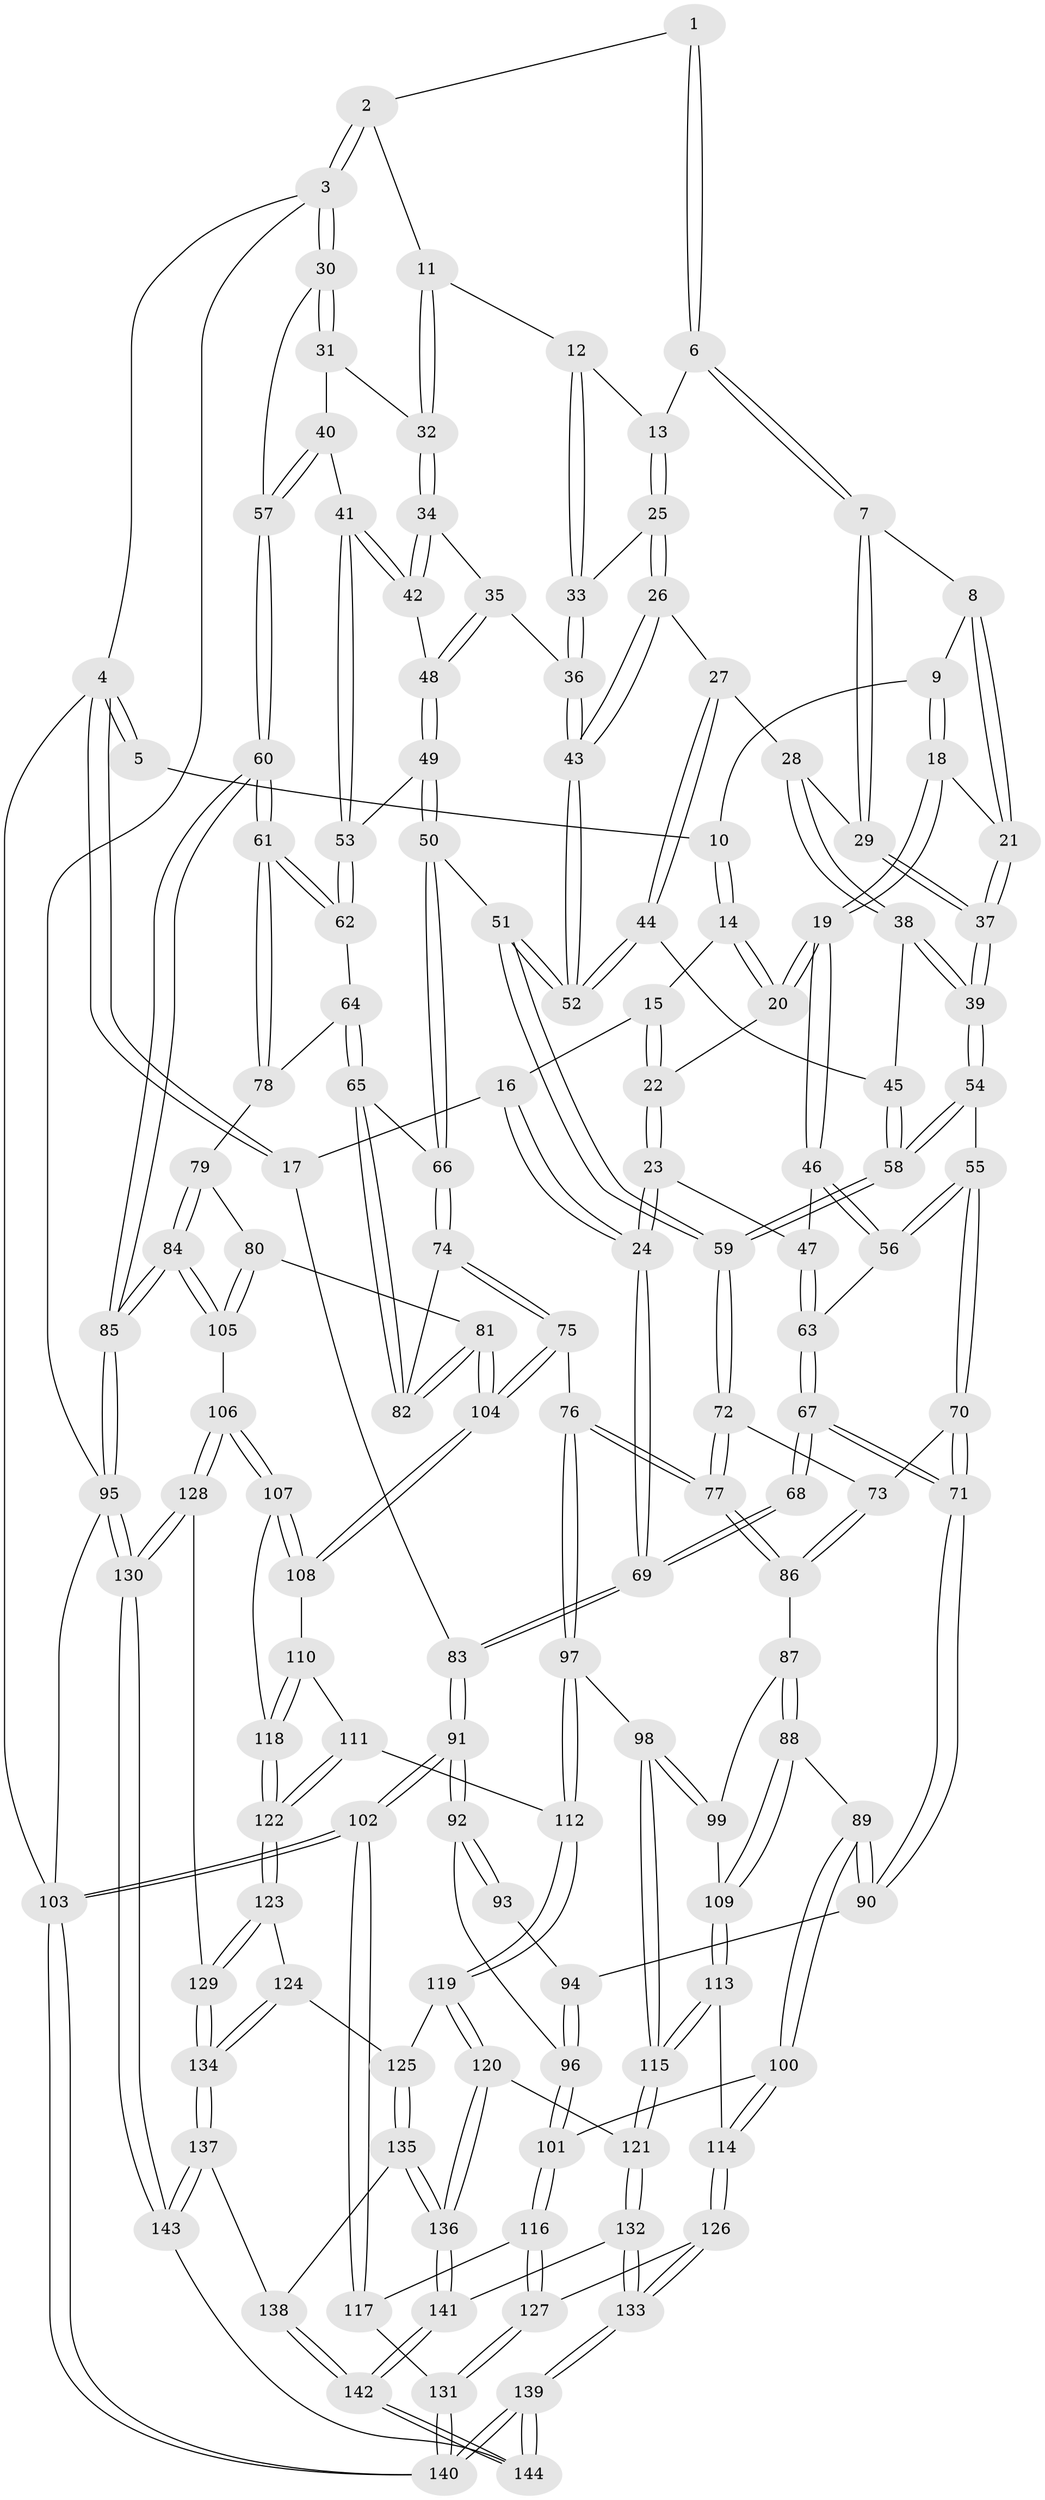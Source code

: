 // Generated by graph-tools (version 1.1) at 2025/38/03/09/25 02:38:31]
// undirected, 144 vertices, 357 edges
graph export_dot {
graph [start="1"]
  node [color=gray90,style=filled];
  1 [pos="+0.6176120194291442+0"];
  2 [pos="+0.8955822371190234+0"];
  3 [pos="+1+0"];
  4 [pos="+0+0"];
  5 [pos="+0.22475642917344074+0"];
  6 [pos="+0.6092998167707171+0"];
  7 [pos="+0.5176839872786225+0.0632715438313579"];
  8 [pos="+0.4116164532911783+0.05109276961772722"];
  9 [pos="+0.27985616917732403+0"];
  10 [pos="+0.23584500982248535+0"];
  11 [pos="+0.8829235130279676+0.06189732133004299"];
  12 [pos="+0.7541929475647934+0.10009210519988743"];
  13 [pos="+0.6115336961755249+0"];
  14 [pos="+0.17694261802664293+0.0264893020542934"];
  15 [pos="+0.11173557482883908+0.07211239426330886"];
  16 [pos="+0.0823208088811289+0.07892336584671375"];
  17 [pos="+0+0"];
  18 [pos="+0.3327226518593854+0.16769212408844963"];
  19 [pos="+0.2628448066615315+0.19702969166466855"];
  20 [pos="+0.18966790638258285+0.13727817160222636"];
  21 [pos="+0.3445246548906415+0.17213077744009886"];
  22 [pos="+0.11226693462890665+0.18564107509826147"];
  23 [pos="+0.04800810178243924+0.2663593301147763"];
  24 [pos="+0+0.2921104355978543"];
  25 [pos="+0.6546124755650159+0.1675108848631485"];
  26 [pos="+0.6428127885920796+0.18822160763732437"];
  27 [pos="+0.6134187297190171+0.18702366426501013"];
  28 [pos="+0.5606977335356116+0.1550577430949255"];
  29 [pos="+0.5148325575379219+0.07684578795681794"];
  30 [pos="+1+0.04868637845929334"];
  31 [pos="+0.9384196303719418+0.11773141856237451"];
  32 [pos="+0.9123182498286553+0.11536327501029636"];
  33 [pos="+0.7497000506915672+0.13443169021839244"];
  34 [pos="+0.9078147501217178+0.1258932358306727"];
  35 [pos="+0.8227384018587972+0.1943835802359437"];
  36 [pos="+0.7681778094547307+0.1703741427189863"];
  37 [pos="+0.4014784796154677+0.2030178088763702"];
  38 [pos="+0.5216807291553467+0.2265002246266776"];
  39 [pos="+0.4058307925564231+0.21340794145089995"];
  40 [pos="+1+0.23445525065099437"];
  41 [pos="+0.936133328559815+0.2542943552584324"];
  42 [pos="+0.927229753136797+0.22794534368022532"];
  43 [pos="+0.6922626375147884+0.2832747013736353"];
  44 [pos="+0.5598628984251961+0.2542449105792245"];
  45 [pos="+0.5536456611071572+0.2568854820140611"];
  46 [pos="+0.2386275396206388+0.23814367680317614"];
  47 [pos="+0.18323789378828115+0.27515509495402374"];
  48 [pos="+0.8254655543690226+0.21192739041096198"];
  49 [pos="+0.826581678453709+0.24652984699276204"];
  50 [pos="+0.7089490750245232+0.32809178225775953"];
  51 [pos="+0.7034417839576887+0.3246552493741721"];
  52 [pos="+0.6927291495159721+0.2893076265321511"];
  53 [pos="+0.9070093698247532+0.3061144186661444"];
  54 [pos="+0.40835086286893885+0.3115091053930808"];
  55 [pos="+0.3719819225136113+0.3421231337683763"];
  56 [pos="+0.3027681780316358+0.3177050318636138"];
  57 [pos="+1+0.2580938118377374"];
  58 [pos="+0.5283989348505798+0.3713375202045262"];
  59 [pos="+0.5422376607272984+0.38833322681388416"];
  60 [pos="+1+0.3794349862265926"];
  61 [pos="+1+0.37546381977827836"];
  62 [pos="+0.9072895151361868+0.309866009377004"];
  63 [pos="+0.2216195551585919+0.3576932831251336"];
  64 [pos="+0.878522006057542+0.37454698233530925"];
  65 [pos="+0.8209564806389331+0.40598305276820906"];
  66 [pos="+0.7643655945884571+0.4036340479902715"];
  67 [pos="+0.21995099007041863+0.4541264914531436"];
  68 [pos="+0.10149814373240372+0.43189447318240937"];
  69 [pos="+0+0.3066582366305376"];
  70 [pos="+0.3404484559445032+0.42317855761077705"];
  71 [pos="+0.2255019138978921+0.45887770556772356"];
  72 [pos="+0.5410567051870561+0.4096956317805477"];
  73 [pos="+0.3731675789816675+0.45896458099584514"];
  74 [pos="+0.7059267929215853+0.5226603762473897"];
  75 [pos="+0.6995019298060875+0.5323852280866576"];
  76 [pos="+0.5663906004801931+0.5362792525574094"];
  77 [pos="+0.559738598763458+0.5223993153283245"];
  78 [pos="+0.9370108739019837+0.41205307928211166"];
  79 [pos="+0.9422214221906197+0.4357812657309174"];
  80 [pos="+0.9108983796277952+0.5588083419290426"];
  81 [pos="+0.9097666089749227+0.5583706446707134"];
  82 [pos="+0.8824811182223578+0.5245818153703237"];
  83 [pos="+0+0.30806180012694356"];
  84 [pos="+1+0.6244685603849456"];
  85 [pos="+1+0.6296182178390893"];
  86 [pos="+0.38551880318252124+0.4883352364999884"];
  87 [pos="+0.3781627787493506+0.5246525781414603"];
  88 [pos="+0.26404994651215186+0.580894033986718"];
  89 [pos="+0.24441111925819944+0.5771395599957104"];
  90 [pos="+0.22930912717685997+0.5133455128920895"];
  91 [pos="+0+0.5566313809176605"];
  92 [pos="+0.038777878960232354+0.6010993405839445"];
  93 [pos="+0.09647844197196705+0.46599493982169987"];
  94 [pos="+0.12061142914929614+0.5465951688864207"];
  95 [pos="+1+1"];
  96 [pos="+0.08429028079927332+0.6271819563656698"];
  97 [pos="+0.5343985707351437+0.6052099834639675"];
  98 [pos="+0.5072268960521021+0.6158491044293334"];
  99 [pos="+0.4183965806479011+0.6016049154868391"];
  100 [pos="+0.21642577826950224+0.616090882591124"];
  101 [pos="+0.13331316718008324+0.6761180080365139"];
  102 [pos="+0+0.9486462077163683"];
  103 [pos="+0+1"];
  104 [pos="+0.7488109120845866+0.6099000082630629"];
  105 [pos="+0.9998118228956995+0.6236770342955984"];
  106 [pos="+0.8671627875153572+0.7289745037096722"];
  107 [pos="+0.8278069225307176+0.7096522196299311"];
  108 [pos="+0.7491254440378228+0.617555848398208"];
  109 [pos="+0.3535104887704032+0.6372404730945063"];
  110 [pos="+0.7078493289943008+0.6681207258634575"];
  111 [pos="+0.6224156233354223+0.6870440168516906"];
  112 [pos="+0.5829576503137028+0.6861603460139334"];
  113 [pos="+0.35054225903735275+0.7659181374866184"];
  114 [pos="+0.34039716621856875+0.7686081049071098"];
  115 [pos="+0.4084336562002656+0.7814952263149216"];
  116 [pos="+0.1330812435192151+0.6789226374994867"];
  117 [pos="+0.053375327931453664+0.7676899018828542"];
  118 [pos="+0.7128154128415438+0.7654414523391535"];
  119 [pos="+0.5765590746917798+0.7890182821732863"];
  120 [pos="+0.4655965866009636+0.8136618011360498"];
  121 [pos="+0.432149628550283+0.8057381042057742"];
  122 [pos="+0.7093681955939312+0.7719995934383734"];
  123 [pos="+0.7071623736128063+0.7799924784691389"];
  124 [pos="+0.6217358382882505+0.8145439714394778"];
  125 [pos="+0.6074311089059728+0.8148408968916009"];
  126 [pos="+0.2810695156235346+0.803776248926202"];
  127 [pos="+0.2257208566853684+0.7885645225074656"];
  128 [pos="+0.8650702186917889+0.8452651720147849"];
  129 [pos="+0.7754800488372741+0.8476660148493276"];
  130 [pos="+1+1"];
  131 [pos="+0.14276149216101822+0.8606876033574488"];
  132 [pos="+0.39790286515511064+0.9316188559913331"];
  133 [pos="+0.27261617683180694+1"];
  134 [pos="+0.7177154182981327+0.9087484620244745"];
  135 [pos="+0.5985883435071135+0.8773372487166335"];
  136 [pos="+0.5192478870821546+0.9300097202785894"];
  137 [pos="+0.7148279287656133+0.9191713168317037"];
  138 [pos="+0.6178202593997769+0.9123820222442047"];
  139 [pos="+0.137413478986522+1"];
  140 [pos="+0.07576132818393365+1"];
  141 [pos="+0.5102432594797208+0.971608576637537"];
  142 [pos="+0.5964010769150565+1"];
  143 [pos="+0.7509995424396728+1"];
  144 [pos="+0.596823420610664+1"];
  1 -- 2;
  1 -- 6;
  1 -- 6;
  2 -- 3;
  2 -- 3;
  2 -- 11;
  3 -- 4;
  3 -- 30;
  3 -- 30;
  3 -- 95;
  4 -- 5;
  4 -- 5;
  4 -- 17;
  4 -- 17;
  4 -- 103;
  5 -- 10;
  6 -- 7;
  6 -- 7;
  6 -- 13;
  7 -- 8;
  7 -- 29;
  7 -- 29;
  8 -- 9;
  8 -- 21;
  8 -- 21;
  9 -- 10;
  9 -- 18;
  9 -- 18;
  10 -- 14;
  10 -- 14;
  11 -- 12;
  11 -- 32;
  11 -- 32;
  12 -- 13;
  12 -- 33;
  12 -- 33;
  13 -- 25;
  13 -- 25;
  14 -- 15;
  14 -- 20;
  14 -- 20;
  15 -- 16;
  15 -- 22;
  15 -- 22;
  16 -- 17;
  16 -- 24;
  16 -- 24;
  17 -- 83;
  18 -- 19;
  18 -- 19;
  18 -- 21;
  19 -- 20;
  19 -- 20;
  19 -- 46;
  19 -- 46;
  20 -- 22;
  21 -- 37;
  21 -- 37;
  22 -- 23;
  22 -- 23;
  23 -- 24;
  23 -- 24;
  23 -- 47;
  24 -- 69;
  24 -- 69;
  25 -- 26;
  25 -- 26;
  25 -- 33;
  26 -- 27;
  26 -- 43;
  26 -- 43;
  27 -- 28;
  27 -- 44;
  27 -- 44;
  28 -- 29;
  28 -- 38;
  28 -- 38;
  29 -- 37;
  29 -- 37;
  30 -- 31;
  30 -- 31;
  30 -- 57;
  31 -- 32;
  31 -- 40;
  32 -- 34;
  32 -- 34;
  33 -- 36;
  33 -- 36;
  34 -- 35;
  34 -- 42;
  34 -- 42;
  35 -- 36;
  35 -- 48;
  35 -- 48;
  36 -- 43;
  36 -- 43;
  37 -- 39;
  37 -- 39;
  38 -- 39;
  38 -- 39;
  38 -- 45;
  39 -- 54;
  39 -- 54;
  40 -- 41;
  40 -- 57;
  40 -- 57;
  41 -- 42;
  41 -- 42;
  41 -- 53;
  41 -- 53;
  42 -- 48;
  43 -- 52;
  43 -- 52;
  44 -- 45;
  44 -- 52;
  44 -- 52;
  45 -- 58;
  45 -- 58;
  46 -- 47;
  46 -- 56;
  46 -- 56;
  47 -- 63;
  47 -- 63;
  48 -- 49;
  48 -- 49;
  49 -- 50;
  49 -- 50;
  49 -- 53;
  50 -- 51;
  50 -- 66;
  50 -- 66;
  51 -- 52;
  51 -- 52;
  51 -- 59;
  51 -- 59;
  53 -- 62;
  53 -- 62;
  54 -- 55;
  54 -- 58;
  54 -- 58;
  55 -- 56;
  55 -- 56;
  55 -- 70;
  55 -- 70;
  56 -- 63;
  57 -- 60;
  57 -- 60;
  58 -- 59;
  58 -- 59;
  59 -- 72;
  59 -- 72;
  60 -- 61;
  60 -- 61;
  60 -- 85;
  60 -- 85;
  61 -- 62;
  61 -- 62;
  61 -- 78;
  61 -- 78;
  62 -- 64;
  63 -- 67;
  63 -- 67;
  64 -- 65;
  64 -- 65;
  64 -- 78;
  65 -- 66;
  65 -- 82;
  65 -- 82;
  66 -- 74;
  66 -- 74;
  67 -- 68;
  67 -- 68;
  67 -- 71;
  67 -- 71;
  68 -- 69;
  68 -- 69;
  69 -- 83;
  69 -- 83;
  70 -- 71;
  70 -- 71;
  70 -- 73;
  71 -- 90;
  71 -- 90;
  72 -- 73;
  72 -- 77;
  72 -- 77;
  73 -- 86;
  73 -- 86;
  74 -- 75;
  74 -- 75;
  74 -- 82;
  75 -- 76;
  75 -- 104;
  75 -- 104;
  76 -- 77;
  76 -- 77;
  76 -- 97;
  76 -- 97;
  77 -- 86;
  77 -- 86;
  78 -- 79;
  79 -- 80;
  79 -- 84;
  79 -- 84;
  80 -- 81;
  80 -- 105;
  80 -- 105;
  81 -- 82;
  81 -- 82;
  81 -- 104;
  81 -- 104;
  83 -- 91;
  83 -- 91;
  84 -- 85;
  84 -- 85;
  84 -- 105;
  84 -- 105;
  85 -- 95;
  85 -- 95;
  86 -- 87;
  87 -- 88;
  87 -- 88;
  87 -- 99;
  88 -- 89;
  88 -- 109;
  88 -- 109;
  89 -- 90;
  89 -- 90;
  89 -- 100;
  89 -- 100;
  90 -- 94;
  91 -- 92;
  91 -- 92;
  91 -- 102;
  91 -- 102;
  92 -- 93;
  92 -- 93;
  92 -- 96;
  93 -- 94;
  94 -- 96;
  94 -- 96;
  95 -- 130;
  95 -- 130;
  95 -- 103;
  96 -- 101;
  96 -- 101;
  97 -- 98;
  97 -- 112;
  97 -- 112;
  98 -- 99;
  98 -- 99;
  98 -- 115;
  98 -- 115;
  99 -- 109;
  100 -- 101;
  100 -- 114;
  100 -- 114;
  101 -- 116;
  101 -- 116;
  102 -- 103;
  102 -- 103;
  102 -- 117;
  102 -- 117;
  103 -- 140;
  103 -- 140;
  104 -- 108;
  104 -- 108;
  105 -- 106;
  106 -- 107;
  106 -- 107;
  106 -- 128;
  106 -- 128;
  107 -- 108;
  107 -- 108;
  107 -- 118;
  108 -- 110;
  109 -- 113;
  109 -- 113;
  110 -- 111;
  110 -- 118;
  110 -- 118;
  111 -- 112;
  111 -- 122;
  111 -- 122;
  112 -- 119;
  112 -- 119;
  113 -- 114;
  113 -- 115;
  113 -- 115;
  114 -- 126;
  114 -- 126;
  115 -- 121;
  115 -- 121;
  116 -- 117;
  116 -- 127;
  116 -- 127;
  117 -- 131;
  118 -- 122;
  118 -- 122;
  119 -- 120;
  119 -- 120;
  119 -- 125;
  120 -- 121;
  120 -- 136;
  120 -- 136;
  121 -- 132;
  121 -- 132;
  122 -- 123;
  122 -- 123;
  123 -- 124;
  123 -- 129;
  123 -- 129;
  124 -- 125;
  124 -- 134;
  124 -- 134;
  125 -- 135;
  125 -- 135;
  126 -- 127;
  126 -- 133;
  126 -- 133;
  127 -- 131;
  127 -- 131;
  128 -- 129;
  128 -- 130;
  128 -- 130;
  129 -- 134;
  129 -- 134;
  130 -- 143;
  130 -- 143;
  131 -- 140;
  131 -- 140;
  132 -- 133;
  132 -- 133;
  132 -- 141;
  133 -- 139;
  133 -- 139;
  134 -- 137;
  134 -- 137;
  135 -- 136;
  135 -- 136;
  135 -- 138;
  136 -- 141;
  136 -- 141;
  137 -- 138;
  137 -- 143;
  137 -- 143;
  138 -- 142;
  138 -- 142;
  139 -- 140;
  139 -- 140;
  139 -- 144;
  139 -- 144;
  141 -- 142;
  141 -- 142;
  142 -- 144;
  142 -- 144;
  143 -- 144;
}
